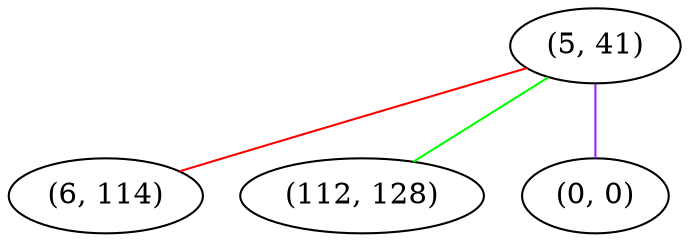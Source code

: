graph "" {
"(5, 41)";
"(6, 114)";
"(112, 128)";
"(0, 0)";
"(5, 41)" -- "(112, 128)"  [color=green, key=0, weight=2];
"(5, 41)" -- "(6, 114)"  [color=red, key=0, weight=1];
"(5, 41)" -- "(0, 0)"  [color=purple, key=0, weight=4];
}
